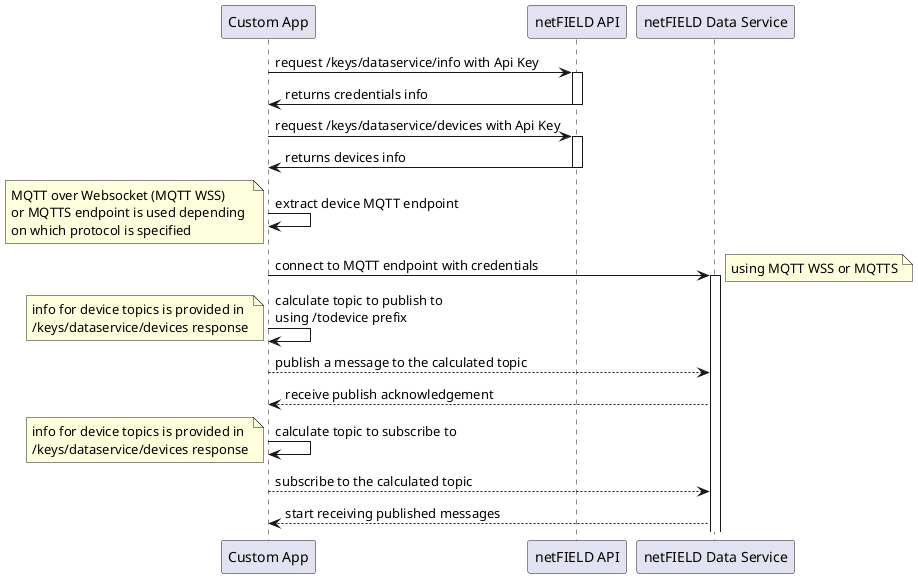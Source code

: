 @startuml
participant "Custom App" as APP
participant "netFIELD API" as API
participant "netFIELD Data Service" as NDS

APP -> API: request /keys/dataservice/info with Api Key
activate API
API -> APP: returns credentials info
deactivate API

APP -> API: request /keys/dataservice/devices with Api Key
activate API
API -> APP: returns devices info
deactivate API

APP -> APP: extract device MQTT endpoint
note left: MQTT over Websocket (MQTT WSS) \nor MQTTS endpoint is used depending \non which protocol is specified

APP -> NDS: connect to MQTT endpoint with credentials
note right : using MQTT WSS or MQTTS
activate NDS

APP -> APP: calculate topic to publish to \nusing /todevice prefix
note left : info for device topics is provided in \n/keys/dataservice/devices response
APP --> NDS: publish a message to the calculated topic
NDS --> APP: receive publish acknowledgement

APP -> APP: calculate topic to subscribe to
note left : info for device topics is provided in \n/keys/dataservice/devices response
APP --> NDS: subscribe to the calculated topic
NDS --> APP: start receiving published messages
@enduml
